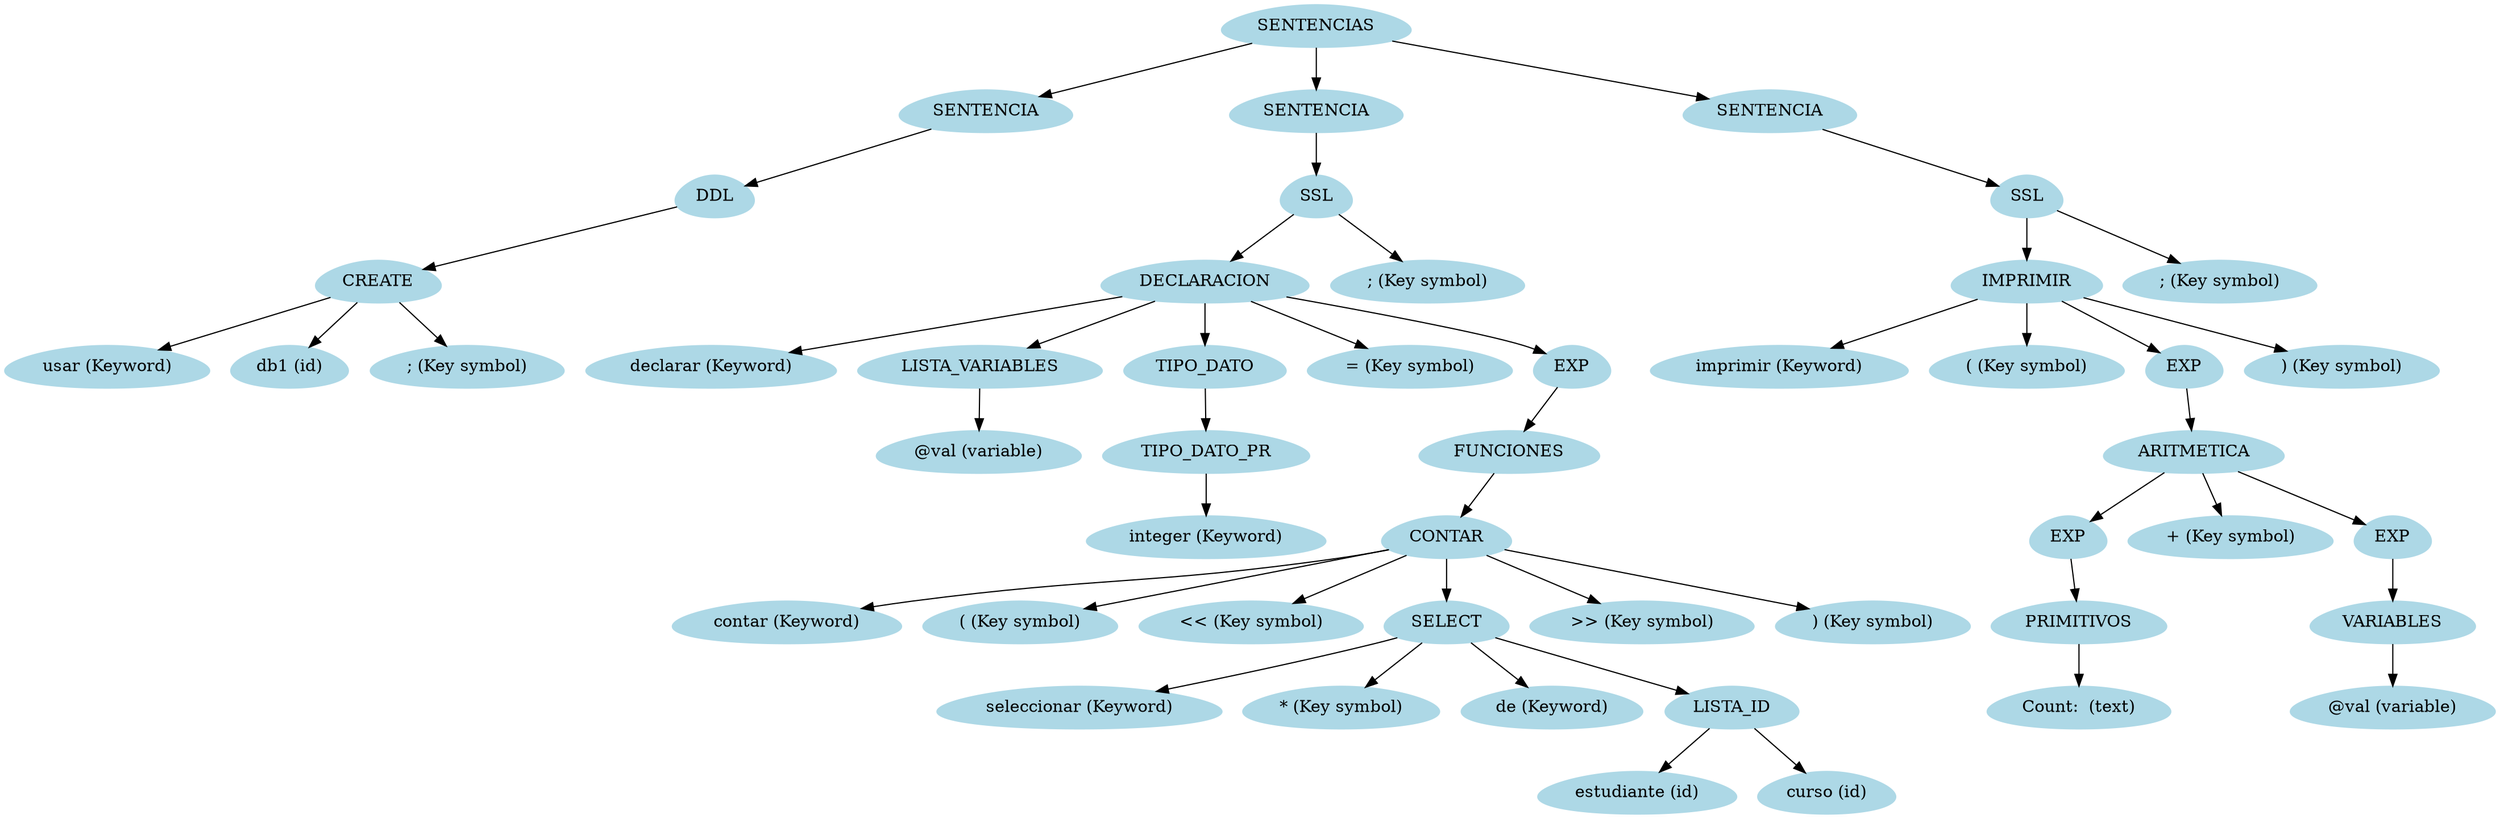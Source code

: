 digraph grafo{
node [shape = egg];
26239245[label="SENTENCIAS", style = filled, color = lightblue];
34826618[label="SENTENCIA", style = filled, color = lightblue];
26239245->34826618;
45004109[label="DDL", style = filled, color = lightblue];
34826618->45004109;
2383799[label="CREATE", style = filled, color = lightblue];
45004109->2383799;
21454193[label="usar (Keyword)", style = filled, color = lightblue];
2383799->21454193;
58870012[label="db1 (id)", style = filled, color = lightblue];
2383799->58870012;
60068066[label="; (Key symbol)", style = filled, color = lightblue];
2383799->60068066;
3741682[label="SENTENCIA", style = filled, color = lightblue];
26239245->3741682;
33675143[label="SSL", style = filled, color = lightblue];
3741682->33675143;
34640832[label="DECLARACION", style = filled, color = lightblue];
33675143->34640832;
43332040[label="declarar (Keyword)", style = filled, color = lightblue];
34640832->43332040;
54444047[label="LISTA_VARIABLES", style = filled, color = lightblue];
34640832->54444047;
20234383[label="@val (variable)", style = filled, color = lightblue];
54444047->20234383;
47891719[label="TIPO_DATO", style = filled, color = lightblue];
34640832->47891719;
28372289[label="TIPO_DATO_PR", style = filled, color = lightblue];
47891719->28372289;
54024015[label="integer (Keyword)", style = filled, color = lightblue];
28372289->54024015;
16454088[label="= (Key symbol)", style = filled, color = lightblue];
34640832->16454088;
13869071[label="EXP", style = filled, color = lightblue];
34640832->13869071;
57712780[label="FUNCIONES", style = filled, color = lightblue];
13869071->57712780;
49652976[label="CONTAR", style = filled, color = lightblue];
57712780->49652976;
44223604[label="contar (Keyword)", style = filled, color = lightblue];
49652976->44223604;
62468121[label="( (Key symbol)", style = filled, color = lightblue];
49652976->62468121;
25342185[label="<< (Key symbol)", style = filled, color = lightblue];
49652976->25342185;
26753075[label="SELECT", style = filled, color = lightblue];
49652976->26753075;
39451090[label="seleccionar (Keyword)", style = filled, color = lightblue];
26753075->39451090;
19515494[label="* (Key symbol)", style = filled, color = lightblue];
26753075->19515494;
41421720[label="de (Keyword)", style = filled, color = lightblue];
26753075->41421720;
37251161[label="LISTA_ID", style = filled, color = lightblue];
26753075->37251161;
66824994[label="estudiante (id)", style = filled, color = lightblue];
37251161->66824994;
64554036[label="curso (id)", style = filled, color = lightblue];
37251161->64554036;
44115416[label=">> (Key symbol)", style = filled, color = lightblue];
49652976->44115416;
61494432[label=") (Key symbol)", style = filled, color = lightblue];
49652976->61494432;
16578980[label="; (Key symbol)", style = filled, color = lightblue];
33675143->16578980;
14993092[label="SENTENCIA", style = filled, color = lightblue];
26239245->14993092;
720107[label="SSL", style = filled, color = lightblue];
14993092->720107;
6480969[label="IMPRIMIR", style = filled, color = lightblue];
720107->6480969;
58328727[label="imprimir (Keyword)", style = filled, color = lightblue];
6480969->58328727;
55196503[label="( (Key symbol)", style = filled, color = lightblue];
6480969->55196503;
27006480[label="EXP", style = filled, color = lightblue];
6480969->27006480;
41731733[label="ARITMETICA", style = filled, color = lightblue];
27006480->41731733;
40041277[label="EXP", style = filled, color = lightblue];
41731733->40041277;
24827179[label="PRIMITIVOS", style = filled, color = lightblue];
40041277->24827179;
22118023[label="Count:  (text)", style = filled, color = lightblue];
24827179->22118023;
64844482[label="+ (Key symbol)", style = filled, color = lightblue];
41731733->64844482;
46729429[label="EXP", style = filled, color = lightblue];
41731733->46729429;
17911681[label="VARIABLES", style = filled, color = lightblue];
46729429->17911681;
26987408[label="@val (variable)", style = filled, color = lightblue];
17911681->26987408;
41560081[label=") (Key symbol)", style = filled, color = lightblue];
6480969->41560081;
38496415[label="; (Key symbol)", style = filled, color = lightblue];
720107->38496415;
}
